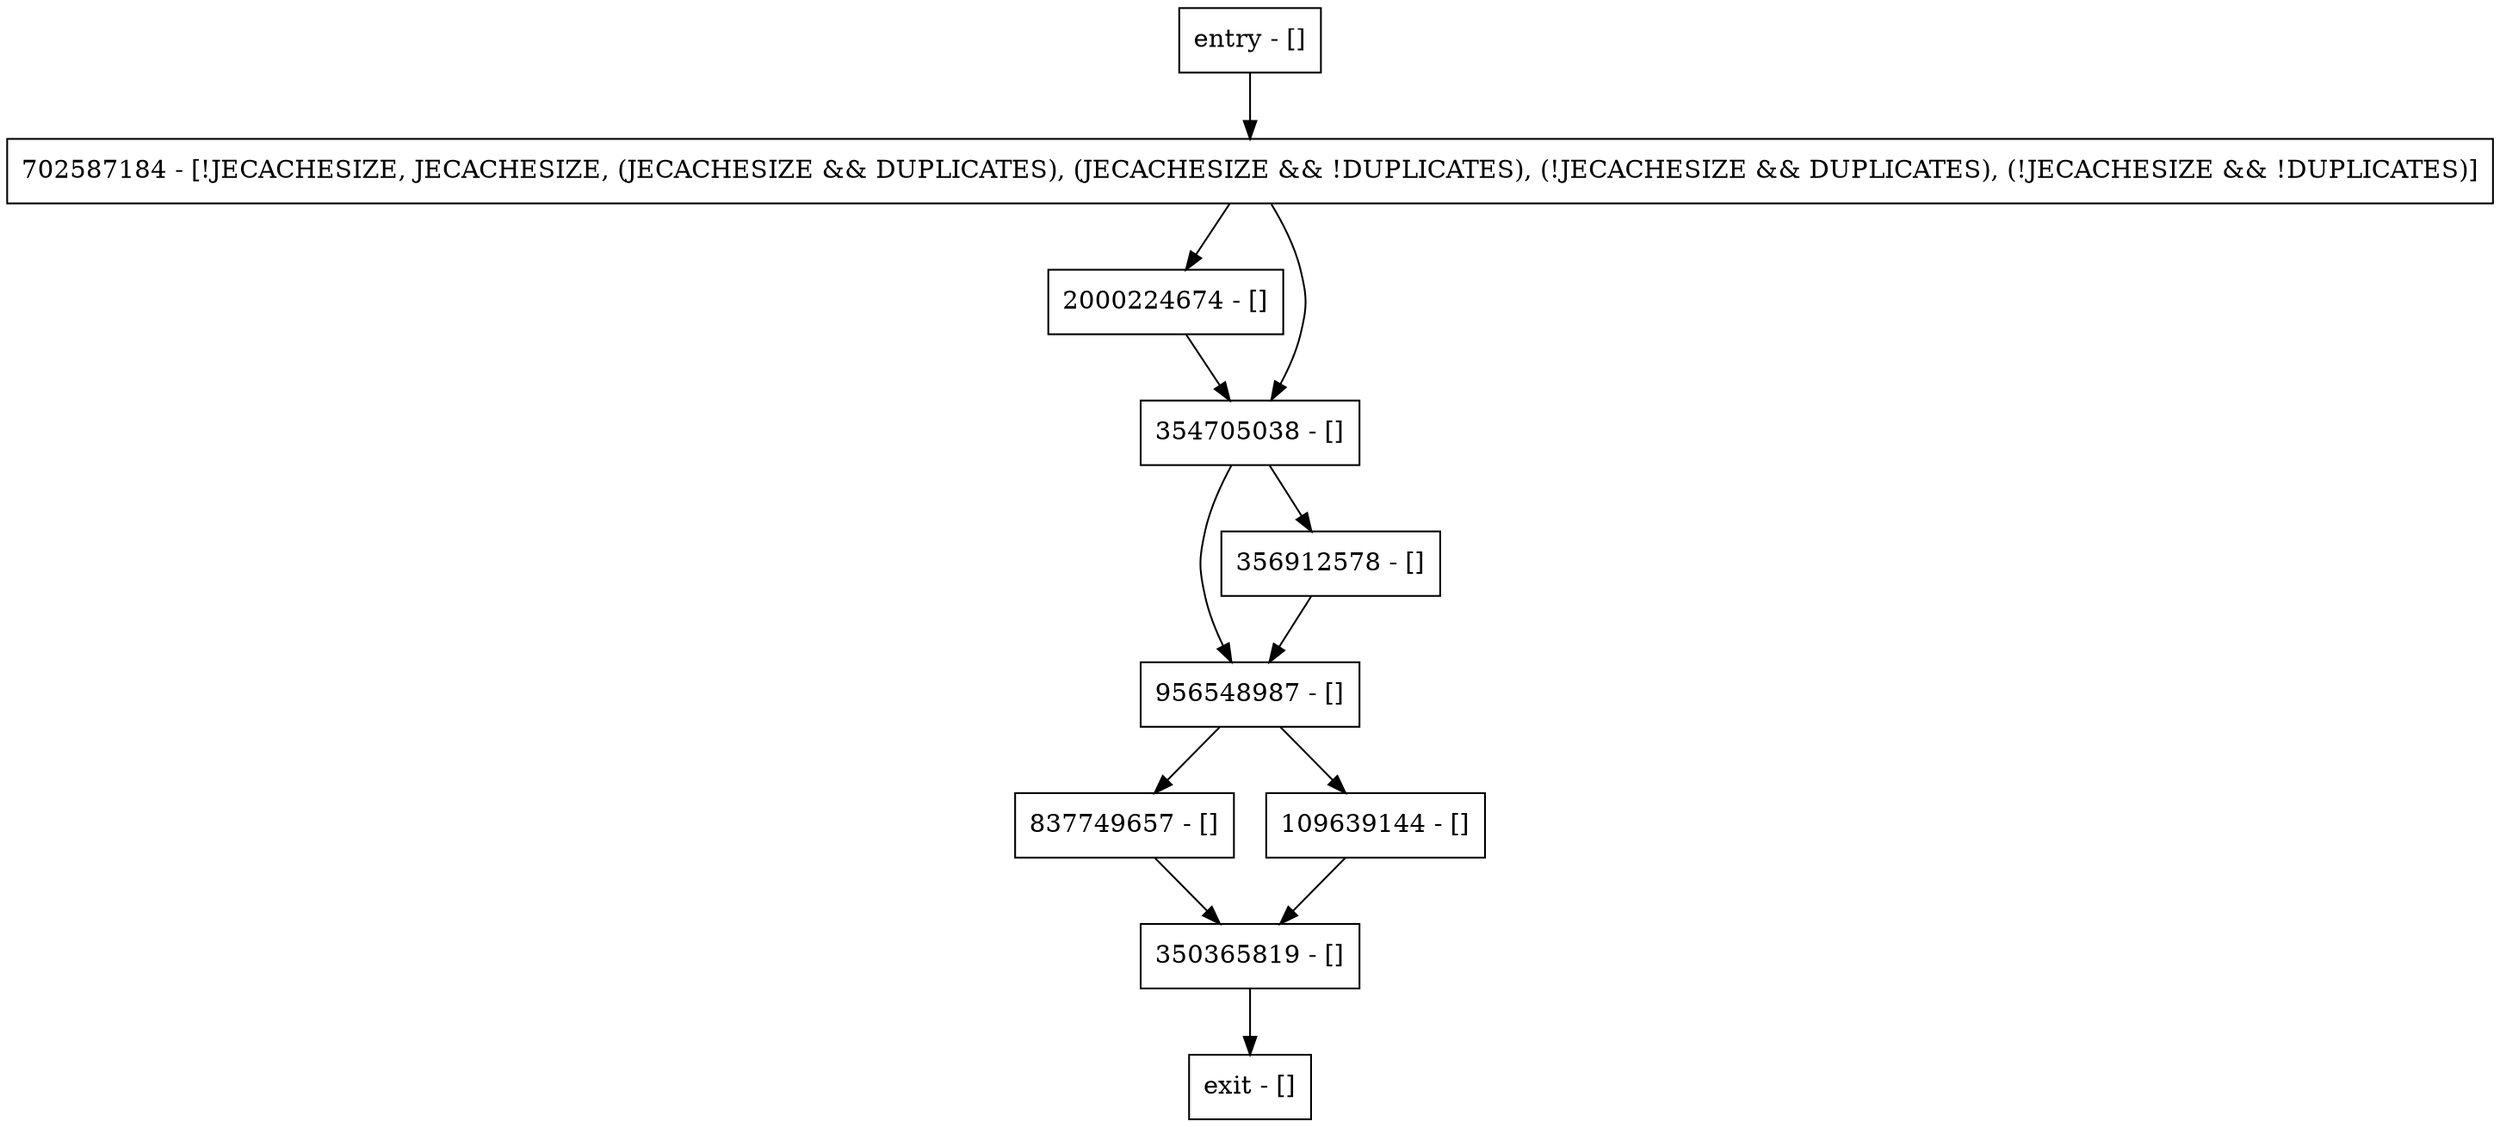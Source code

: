 digraph resetKeyComparator {
node [shape=record];
entry [label="entry - []"];
exit [label="exit - []"];
702587184 [label="702587184 - [!JECACHESIZE, JECACHESIZE, (JECACHESIZE && DUPLICATES), (JECACHESIZE && !DUPLICATES), (!JECACHESIZE && DUPLICATES), (!JECACHESIZE && !DUPLICATES)]"];
837749657 [label="837749657 - []"];
2000224674 [label="2000224674 - []"];
354705038 [label="354705038 - []"];
350365819 [label="350365819 - []"];
956548987 [label="956548987 - []"];
109639144 [label="109639144 - []"];
356912578 [label="356912578 - []"];
entry;
exit;
entry -> 702587184;
702587184 -> 2000224674;
702587184 -> 354705038;
837749657 -> 350365819;
2000224674 -> 354705038;
354705038 -> 956548987;
354705038 -> 356912578;
350365819 -> exit;
956548987 -> 837749657;
956548987 -> 109639144;
109639144 -> 350365819;
356912578 -> 956548987;
}
